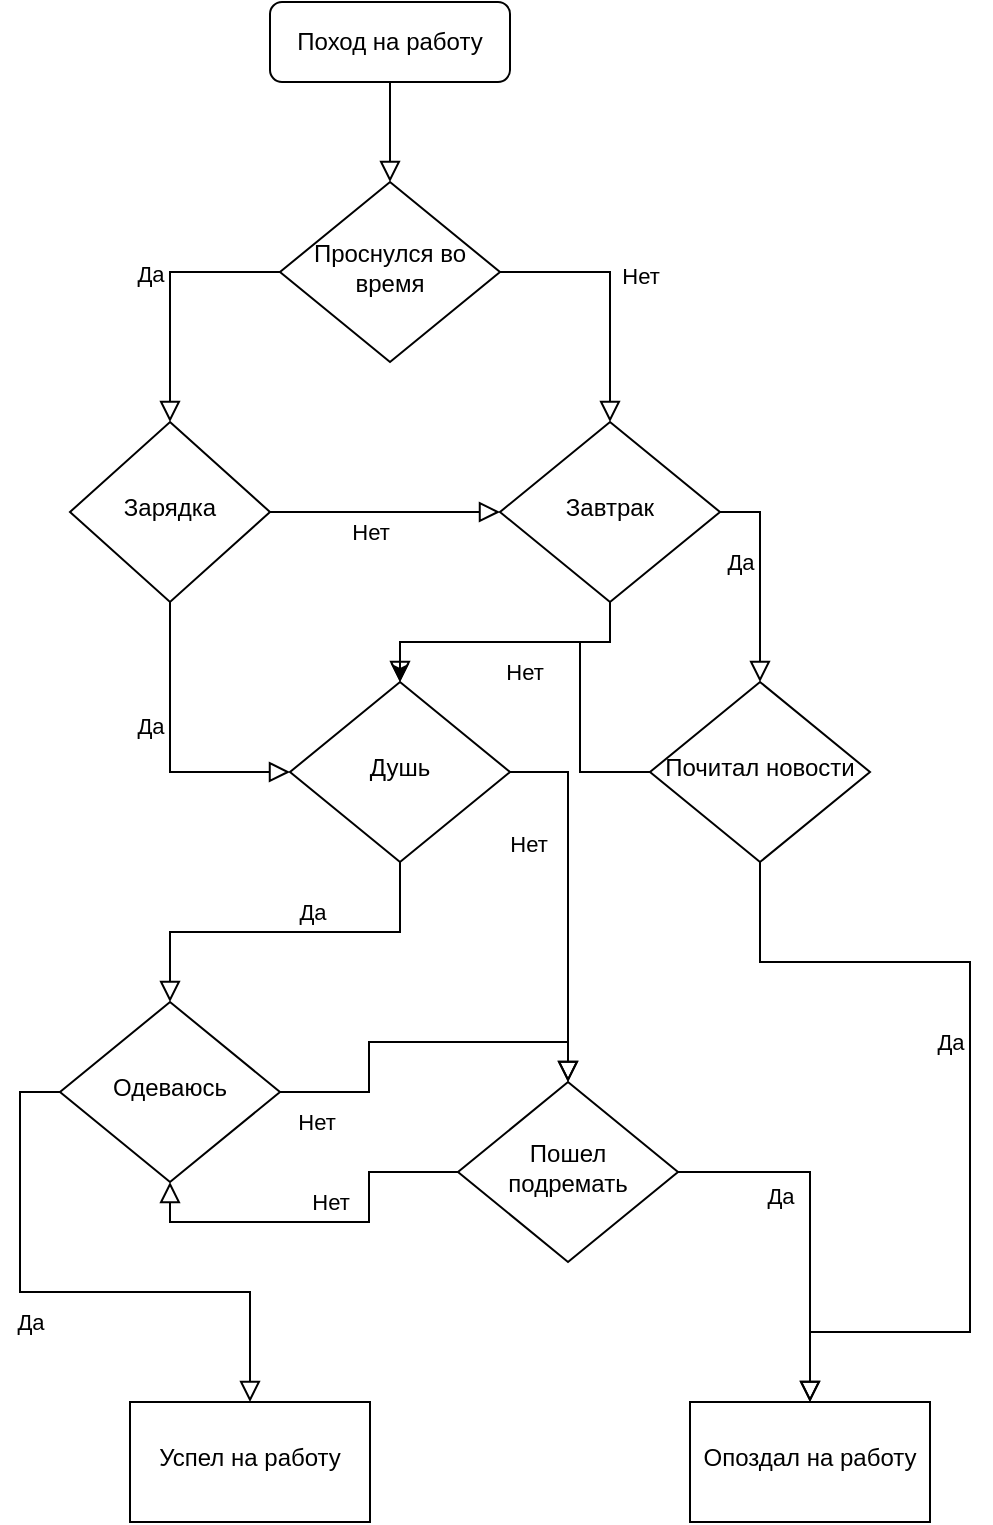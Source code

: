 <mxfile version="17.2.4" type="device"><diagram id="C5RBs43oDa-KdzZeNtuy" name="Page-1"><mxGraphModel dx="1119" dy="1041" grid="1" gridSize="10" guides="1" tooltips="1" connect="1" arrows="1" fold="1" page="1" pageScale="1" pageWidth="827" pageHeight="1169" math="0" shadow="0"><root><mxCell id="WIyWlLk6GJQsqaUBKTNV-0"/><mxCell id="WIyWlLk6GJQsqaUBKTNV-1" parent="WIyWlLk6GJQsqaUBKTNV-0"/><mxCell id="WIyWlLk6GJQsqaUBKTNV-2" value="" style="rounded=0;html=1;jettySize=auto;orthogonalLoop=1;fontSize=11;endArrow=block;endFill=0;endSize=8;strokeWidth=1;shadow=0;labelBackgroundColor=none;edgeStyle=orthogonalEdgeStyle;" parent="WIyWlLk6GJQsqaUBKTNV-1" source="WIyWlLk6GJQsqaUBKTNV-3" target="WIyWlLk6GJQsqaUBKTNV-6" edge="1"><mxGeometry relative="1" as="geometry"/></mxCell><mxCell id="WIyWlLk6GJQsqaUBKTNV-3" value="Поход на работу" style="rounded=1;whiteSpace=wrap;html=1;fontSize=12;glass=0;strokeWidth=1;shadow=0;" parent="WIyWlLk6GJQsqaUBKTNV-1" vertex="1"><mxGeometry x="301" y="204" width="120" height="40" as="geometry"/></mxCell><mxCell id="WIyWlLk6GJQsqaUBKTNV-4" value="Да" style="rounded=0;html=1;jettySize=auto;orthogonalLoop=1;fontSize=11;endArrow=block;endFill=0;endSize=8;strokeWidth=1;shadow=0;labelBackgroundColor=none;edgeStyle=orthogonalEdgeStyle;exitX=0;exitY=0.5;exitDx=0;exitDy=0;" parent="WIyWlLk6GJQsqaUBKTNV-1" source="WIyWlLk6GJQsqaUBKTNV-6" target="WIyWlLk6GJQsqaUBKTNV-10" edge="1"><mxGeometry x="-0.143" y="-10" relative="1" as="geometry"><mxPoint as="offset"/></mxGeometry></mxCell><mxCell id="WIyWlLk6GJQsqaUBKTNV-6" value="Проснулся во время" style="rhombus;whiteSpace=wrap;html=1;shadow=0;fontFamily=Helvetica;fontSize=12;align=center;strokeWidth=1;spacing=6;spacingTop=-4;" parent="WIyWlLk6GJQsqaUBKTNV-1" vertex="1"><mxGeometry x="306" y="294" width="110" height="90" as="geometry"/></mxCell><mxCell id="WIyWlLk6GJQsqaUBKTNV-10" value="Зарядка" style="rhombus;whiteSpace=wrap;html=1;shadow=0;fontFamily=Helvetica;fontSize=12;align=center;strokeWidth=1;spacing=6;spacingTop=-4;" parent="WIyWlLk6GJQsqaUBKTNV-1" vertex="1"><mxGeometry x="201" y="414" width="100" height="90" as="geometry"/></mxCell><mxCell id="aeTCBkaKo9hg2kYuBKxR-8" value="Завтрак" style="rhombus;whiteSpace=wrap;html=1;shadow=0;fontFamily=Helvetica;fontSize=12;align=center;strokeWidth=1;spacing=6;spacingTop=-4;" vertex="1" parent="WIyWlLk6GJQsqaUBKTNV-1"><mxGeometry x="416" y="414" width="110" height="90" as="geometry"/></mxCell><mxCell id="aeTCBkaKo9hg2kYuBKxR-20" value="Да" style="rounded=0;html=1;jettySize=auto;orthogonalLoop=1;fontSize=11;endArrow=block;endFill=0;endSize=8;strokeWidth=1;shadow=0;labelBackgroundColor=none;edgeStyle=orthogonalEdgeStyle;exitX=0.5;exitY=1;exitDx=0;exitDy=0;entryX=0;entryY=0.5;entryDx=0;entryDy=0;" edge="1" parent="WIyWlLk6GJQsqaUBKTNV-1" source="WIyWlLk6GJQsqaUBKTNV-10" target="aeTCBkaKo9hg2kYuBKxR-21"><mxGeometry x="-0.143" y="-10" relative="1" as="geometry"><mxPoint as="offset"/><mxPoint x="221" y="464" as="sourcePoint"/><mxPoint x="221" y="404" as="targetPoint"/></mxGeometry></mxCell><mxCell id="aeTCBkaKo9hg2kYuBKxR-21" value="Душь" style="rhombus;whiteSpace=wrap;html=1;shadow=0;fontFamily=Helvetica;fontSize=12;align=center;strokeWidth=1;spacing=6;spacingTop=-4;" vertex="1" parent="WIyWlLk6GJQsqaUBKTNV-1"><mxGeometry x="311" y="544" width="110" height="90" as="geometry"/></mxCell><mxCell id="aeTCBkaKo9hg2kYuBKxR-24" value="Нет" style="rounded=0;html=1;jettySize=auto;orthogonalLoop=1;fontSize=11;endArrow=block;endFill=0;endSize=8;strokeWidth=1;shadow=0;labelBackgroundColor=none;edgeStyle=orthogonalEdgeStyle;exitX=1;exitY=0.5;exitDx=0;exitDy=0;entryX=0.5;entryY=0;entryDx=0;entryDy=0;" edge="1" parent="WIyWlLk6GJQsqaUBKTNV-1" source="WIyWlLk6GJQsqaUBKTNV-6" target="aeTCBkaKo9hg2kYuBKxR-8"><mxGeometry x="-0.125" y="15" relative="1" as="geometry"><mxPoint as="offset"/><mxPoint x="440.97" y="354" as="sourcePoint"/><mxPoint x="496.004" y="439.031" as="targetPoint"/></mxGeometry></mxCell><mxCell id="aeTCBkaKo9hg2kYuBKxR-25" value="Нет" style="rounded=0;html=1;jettySize=auto;orthogonalLoop=1;fontSize=11;endArrow=block;endFill=0;endSize=8;strokeWidth=1;shadow=0;labelBackgroundColor=none;edgeStyle=orthogonalEdgeStyle;exitX=0.5;exitY=1;exitDx=0;exitDy=0;entryX=0.5;entryY=0;entryDx=0;entryDy=0;" edge="1" parent="WIyWlLk6GJQsqaUBKTNV-1" source="aeTCBkaKo9hg2kYuBKxR-8" target="aeTCBkaKo9hg2kYuBKxR-21"><mxGeometry x="-0.125" y="15" relative="1" as="geometry"><mxPoint as="offset"/><mxPoint x="571" y="414" as="sourcePoint"/><mxPoint x="651" y="414" as="targetPoint"/></mxGeometry></mxCell><mxCell id="aeTCBkaKo9hg2kYuBKxR-27" value="Нет" style="rounded=0;html=1;jettySize=auto;orthogonalLoop=1;fontSize=11;endArrow=block;endFill=0;endSize=8;strokeWidth=1;shadow=0;labelBackgroundColor=none;edgeStyle=orthogonalEdgeStyle;exitX=1;exitY=0.5;exitDx=0;exitDy=0;entryX=0;entryY=0.5;entryDx=0;entryDy=0;" edge="1" parent="WIyWlLk6GJQsqaUBKTNV-1" source="WIyWlLk6GJQsqaUBKTNV-10" target="aeTCBkaKo9hg2kYuBKxR-8"><mxGeometry x="-0.143" y="-10" relative="1" as="geometry"><mxPoint as="offset"/><mxPoint x="311" y="469" as="sourcePoint"/><mxPoint x="221" y="404" as="targetPoint"/><Array as="points"><mxPoint x="361" y="459"/><mxPoint x="361" y="459"/></Array></mxGeometry></mxCell><mxCell id="aeTCBkaKo9hg2kYuBKxR-30" value="Да" style="rounded=0;html=1;jettySize=auto;orthogonalLoop=1;fontSize=11;endArrow=block;endFill=0;endSize=8;strokeWidth=1;shadow=0;labelBackgroundColor=none;edgeStyle=orthogonalEdgeStyle;exitX=1;exitY=0.5;exitDx=0;exitDy=0;entryX=0.5;entryY=0;entryDx=0;entryDy=0;" edge="1" parent="WIyWlLk6GJQsqaUBKTNV-1" source="aeTCBkaKo9hg2kYuBKxR-8" target="aeTCBkaKo9hg2kYuBKxR-43"><mxGeometry x="-0.143" y="-10" relative="1" as="geometry"><mxPoint as="offset"/><mxPoint x="521" y="459" as="sourcePoint"/><mxPoint x="611" y="459" as="targetPoint"/><Array as="points"/></mxGeometry></mxCell><mxCell id="aeTCBkaKo9hg2kYuBKxR-31" value="Одеваюсь" style="rhombus;whiteSpace=wrap;html=1;shadow=0;fontFamily=Helvetica;fontSize=12;align=center;strokeWidth=1;spacing=6;spacingTop=-4;" vertex="1" parent="WIyWlLk6GJQsqaUBKTNV-1"><mxGeometry x="196" y="704" width="110" height="90" as="geometry"/></mxCell><mxCell id="aeTCBkaKo9hg2kYuBKxR-33" value="Да" style="rounded=0;html=1;jettySize=auto;orthogonalLoop=1;fontSize=11;endArrow=block;endFill=0;endSize=8;strokeWidth=1;shadow=0;labelBackgroundColor=none;edgeStyle=orthogonalEdgeStyle;exitX=0.5;exitY=1;exitDx=0;exitDy=0;entryX=0.5;entryY=0;entryDx=0;entryDy=0;" edge="1" parent="WIyWlLk6GJQsqaUBKTNV-1" source="aeTCBkaKo9hg2kYuBKxR-21" target="aeTCBkaKo9hg2kYuBKxR-31"><mxGeometry x="-0.143" y="-10" relative="1" as="geometry"><mxPoint as="offset"/><mxPoint x="261" y="674" as="sourcePoint"/><mxPoint x="321" y="759" as="targetPoint"/></mxGeometry></mxCell><mxCell id="aeTCBkaKo9hg2kYuBKxR-35" value="Да" style="rounded=0;html=1;jettySize=auto;orthogonalLoop=1;fontSize=11;endArrow=block;endFill=0;endSize=8;strokeWidth=1;shadow=0;labelBackgroundColor=none;edgeStyle=orthogonalEdgeStyle;exitX=0;exitY=0.5;exitDx=0;exitDy=0;" edge="1" parent="WIyWlLk6GJQsqaUBKTNV-1" source="aeTCBkaKo9hg2kYuBKxR-31" target="aeTCBkaKo9hg2kYuBKxR-45"><mxGeometry x="-0.143" y="-15" relative="1" as="geometry"><mxPoint as="offset"/><mxPoint x="241" y="1004" as="sourcePoint"/><mxPoint x="461" y="744" as="targetPoint"/></mxGeometry></mxCell><mxCell id="aeTCBkaKo9hg2kYuBKxR-36" value="Нет" style="rounded=0;html=1;jettySize=auto;orthogonalLoop=1;fontSize=11;endArrow=block;endFill=0;endSize=8;strokeWidth=1;shadow=0;labelBackgroundColor=none;edgeStyle=orthogonalEdgeStyle;exitX=1;exitY=0.5;exitDx=0;exitDy=0;entryX=0.5;entryY=0;entryDx=0;entryDy=0;" edge="1" parent="WIyWlLk6GJQsqaUBKTNV-1" source="aeTCBkaKo9hg2kYuBKxR-31" target="aeTCBkaKo9hg2kYuBKxR-37"><mxGeometry x="-0.809" y="-15" relative="1" as="geometry"><mxPoint as="offset"/><mxPoint x="376" y="644" as="sourcePoint"/><mxPoint x="251" y="824" as="targetPoint"/><Array as="points"/></mxGeometry></mxCell><mxCell id="aeTCBkaKo9hg2kYuBKxR-37" value="Пошел подремать" style="rhombus;whiteSpace=wrap;html=1;shadow=0;fontFamily=Helvetica;fontSize=12;align=center;strokeWidth=1;spacing=6;spacingTop=-4;" vertex="1" parent="WIyWlLk6GJQsqaUBKTNV-1"><mxGeometry x="395" y="744" width="110" height="90" as="geometry"/></mxCell><mxCell id="aeTCBkaKo9hg2kYuBKxR-39" value="Нет" style="rounded=0;html=1;jettySize=auto;orthogonalLoop=1;fontSize=11;endArrow=block;endFill=0;endSize=8;strokeWidth=1;shadow=0;labelBackgroundColor=none;edgeStyle=orthogonalEdgeStyle;exitX=0;exitY=0.5;exitDx=0;exitDy=0;entryX=0.5;entryY=1;entryDx=0;entryDy=0;" edge="1" parent="WIyWlLk6GJQsqaUBKTNV-1" source="aeTCBkaKo9hg2kYuBKxR-37" target="aeTCBkaKo9hg2kYuBKxR-31"><mxGeometry x="-0.058" y="-10" relative="1" as="geometry"><mxPoint as="offset"/><mxPoint x="196" y="814" as="sourcePoint"/><mxPoint x="171" y="754" as="targetPoint"/></mxGeometry></mxCell><mxCell id="aeTCBkaKo9hg2kYuBKxR-40" value="Опоздал на работу" style="whiteSpace=wrap;html=1;shadow=0;strokeWidth=1;spacing=6;spacingTop=-4;" vertex="1" parent="WIyWlLk6GJQsqaUBKTNV-1"><mxGeometry x="511" y="904" width="120" height="60" as="geometry"/></mxCell><mxCell id="aeTCBkaKo9hg2kYuBKxR-42" value="Да" style="rounded=0;html=1;jettySize=auto;orthogonalLoop=1;fontSize=11;endArrow=block;endFill=0;endSize=8;strokeWidth=1;shadow=0;labelBackgroundColor=none;edgeStyle=orthogonalEdgeStyle;exitX=1;exitY=0.5;exitDx=0;exitDy=0;entryX=0.5;entryY=0;entryDx=0;entryDy=0;" edge="1" parent="WIyWlLk6GJQsqaUBKTNV-1" source="aeTCBkaKo9hg2kYuBKxR-37" target="aeTCBkaKo9hg2kYuBKxR-40"><mxGeometry x="-0.143" y="-15" relative="1" as="geometry"><mxPoint as="offset"/><mxPoint x="301" y="868.83" as="sourcePoint"/><mxPoint x="381" y="869" as="targetPoint"/></mxGeometry></mxCell><mxCell id="aeTCBkaKo9hg2kYuBKxR-49" value="" style="edgeStyle=orthogonalEdgeStyle;rounded=0;orthogonalLoop=1;jettySize=auto;html=1;endFill=1;entryX=0.5;entryY=0;entryDx=0;entryDy=0;" edge="1" parent="WIyWlLk6GJQsqaUBKTNV-1" source="aeTCBkaKo9hg2kYuBKxR-43" target="aeTCBkaKo9hg2kYuBKxR-21"><mxGeometry relative="1" as="geometry"/></mxCell><mxCell id="aeTCBkaKo9hg2kYuBKxR-43" value="Почитал новости" style="rhombus;whiteSpace=wrap;html=1;shadow=0;fontFamily=Helvetica;fontSize=12;align=center;strokeWidth=1;spacing=6;spacingTop=-4;" vertex="1" parent="WIyWlLk6GJQsqaUBKTNV-1"><mxGeometry x="491" y="544" width="110" height="90" as="geometry"/></mxCell><mxCell id="aeTCBkaKo9hg2kYuBKxR-45" value="Успел на работу" style="whiteSpace=wrap;html=1;shadow=0;strokeWidth=1;spacing=6;spacingTop=-4;" vertex="1" parent="WIyWlLk6GJQsqaUBKTNV-1"><mxGeometry x="231" y="904" width="120" height="60" as="geometry"/></mxCell><mxCell id="aeTCBkaKo9hg2kYuBKxR-47" value="Да" style="rounded=0;html=1;jettySize=auto;orthogonalLoop=1;fontSize=11;endArrow=block;endFill=0;endSize=8;strokeWidth=1;shadow=0;labelBackgroundColor=none;edgeStyle=orthogonalEdgeStyle;exitX=0.5;exitY=1;exitDx=0;exitDy=0;entryX=0.5;entryY=0;entryDx=0;entryDy=0;" edge="1" parent="WIyWlLk6GJQsqaUBKTNV-1" source="aeTCBkaKo9hg2kYuBKxR-43" target="aeTCBkaKo9hg2kYuBKxR-40"><mxGeometry x="-0.143" y="-10" relative="1" as="geometry"><mxPoint as="offset"/><mxPoint x="461" y="654.0" as="sourcePoint"/><mxPoint x="481" y="739.0" as="targetPoint"/><Array as="points"><mxPoint x="546" y="684"/><mxPoint x="651" y="684"/><mxPoint x="651" y="869"/><mxPoint x="571" y="869"/></Array></mxGeometry></mxCell><mxCell id="aeTCBkaKo9hg2kYuBKxR-54" value="Нет" style="rounded=0;html=1;jettySize=auto;orthogonalLoop=1;fontSize=11;endArrow=block;endFill=0;endSize=8;strokeWidth=1;shadow=0;labelBackgroundColor=none;edgeStyle=orthogonalEdgeStyle;exitX=1;exitY=0.5;exitDx=0;exitDy=0;entryX=0.5;entryY=0;entryDx=0;entryDy=0;" edge="1" parent="WIyWlLk6GJQsqaUBKTNV-1" source="aeTCBkaKo9hg2kYuBKxR-21" target="aeTCBkaKo9hg2kYuBKxR-37"><mxGeometry x="-0.297" y="-20" relative="1" as="geometry"><mxPoint as="offset"/><mxPoint x="506" y="674.0" as="sourcePoint"/><mxPoint x="451" y="744" as="targetPoint"/><Array as="points"><mxPoint x="450" y="589"/></Array></mxGeometry></mxCell></root></mxGraphModel></diagram></mxfile>